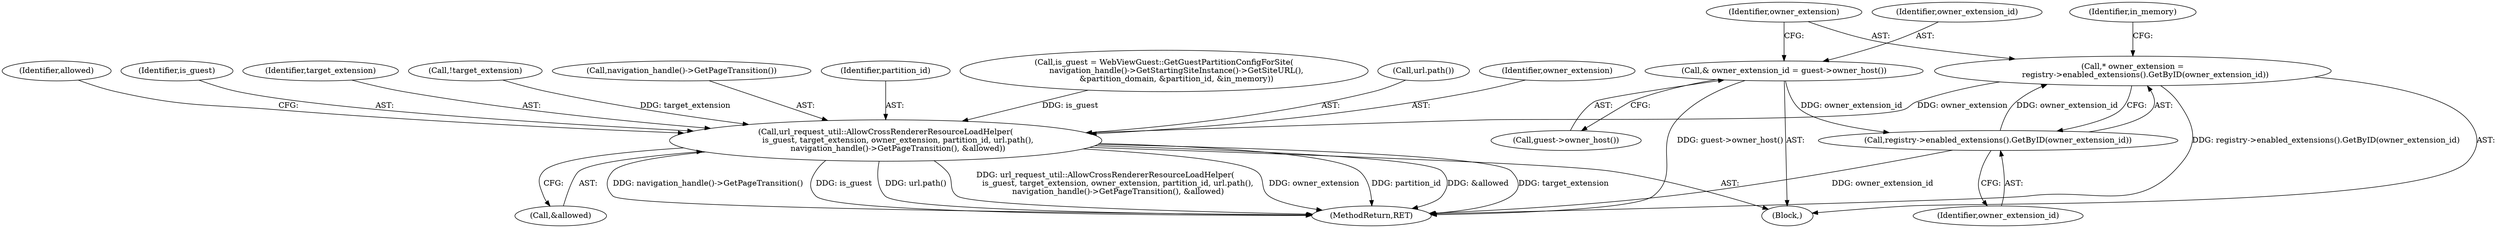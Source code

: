 digraph "0_Chrome_7614790c80996d32a28218f4d1605b0908e9ddf6@pointer" {
"1000231" [label="(Call,* owner_extension =\n          registry->enabled_extensions().GetByID(owner_extension_id))"];
"1000233" [label="(Call,registry->enabled_extensions().GetByID(owner_extension_id))"];
"1000227" [label="(Call,& owner_extension_id = guest->owner_host())"];
"1000256" [label="(Call,url_request_util::AllowCrossRendererResourceLoadHelper(\n          is_guest, target_extension, owner_extension, partition_id, url.path(),\n          navigation_handle()->GetPageTransition(), &allowed))"];
"1000341" [label="(MethodReturn,RET)"];
"1000267" [label="(Identifier,allowed)"];
"1000232" [label="(Identifier,owner_extension)"];
"1000257" [label="(Identifier,is_guest)"];
"1000258" [label="(Identifier,target_extension)"];
"1000239" [label="(Identifier,in_memory)"];
"1000233" [label="(Call,registry->enabled_extensions().GetByID(owner_extension_id))"];
"1000157" [label="(Call,!target_extension)"];
"1000262" [label="(Call,navigation_handle()->GetPageTransition())"];
"1000225" [label="(Block,)"];
"1000260" [label="(Identifier,partition_id)"];
"1000229" [label="(Call,guest->owner_host())"];
"1000242" [label="(Call,is_guest = WebViewGuest::GetGuestPartitionConfigForSite(\n          navigation_handle()->GetStartingSiteInstance()->GetSiteURL(),\n          &partition_domain, &partition_id, &in_memory))"];
"1000231" [label="(Call,* owner_extension =\n          registry->enabled_extensions().GetByID(owner_extension_id))"];
"1000256" [label="(Call,url_request_util::AllowCrossRendererResourceLoadHelper(\n          is_guest, target_extension, owner_extension, partition_id, url.path(),\n          navigation_handle()->GetPageTransition(), &allowed))"];
"1000263" [label="(Call,&allowed)"];
"1000227" [label="(Call,& owner_extension_id = guest->owner_host())"];
"1000228" [label="(Identifier,owner_extension_id)"];
"1000234" [label="(Identifier,owner_extension_id)"];
"1000261" [label="(Call,url.path())"];
"1000259" [label="(Identifier,owner_extension)"];
"1000231" -> "1000225"  [label="AST: "];
"1000231" -> "1000233"  [label="CFG: "];
"1000232" -> "1000231"  [label="AST: "];
"1000233" -> "1000231"  [label="AST: "];
"1000239" -> "1000231"  [label="CFG: "];
"1000231" -> "1000341"  [label="DDG: registry->enabled_extensions().GetByID(owner_extension_id)"];
"1000233" -> "1000231"  [label="DDG: owner_extension_id"];
"1000231" -> "1000256"  [label="DDG: owner_extension"];
"1000233" -> "1000234"  [label="CFG: "];
"1000234" -> "1000233"  [label="AST: "];
"1000233" -> "1000341"  [label="DDG: owner_extension_id"];
"1000227" -> "1000233"  [label="DDG: owner_extension_id"];
"1000227" -> "1000225"  [label="AST: "];
"1000227" -> "1000229"  [label="CFG: "];
"1000228" -> "1000227"  [label="AST: "];
"1000229" -> "1000227"  [label="AST: "];
"1000232" -> "1000227"  [label="CFG: "];
"1000227" -> "1000341"  [label="DDG: guest->owner_host()"];
"1000256" -> "1000225"  [label="AST: "];
"1000256" -> "1000263"  [label="CFG: "];
"1000257" -> "1000256"  [label="AST: "];
"1000258" -> "1000256"  [label="AST: "];
"1000259" -> "1000256"  [label="AST: "];
"1000260" -> "1000256"  [label="AST: "];
"1000261" -> "1000256"  [label="AST: "];
"1000262" -> "1000256"  [label="AST: "];
"1000263" -> "1000256"  [label="AST: "];
"1000267" -> "1000256"  [label="CFG: "];
"1000256" -> "1000341"  [label="DDG: owner_extension"];
"1000256" -> "1000341"  [label="DDG: partition_id"];
"1000256" -> "1000341"  [label="DDG: &allowed"];
"1000256" -> "1000341"  [label="DDG: target_extension"];
"1000256" -> "1000341"  [label="DDG: navigation_handle()->GetPageTransition()"];
"1000256" -> "1000341"  [label="DDG: is_guest"];
"1000256" -> "1000341"  [label="DDG: url.path()"];
"1000256" -> "1000341"  [label="DDG: url_request_util::AllowCrossRendererResourceLoadHelper(\n          is_guest, target_extension, owner_extension, partition_id, url.path(),\n          navigation_handle()->GetPageTransition(), &allowed)"];
"1000242" -> "1000256"  [label="DDG: is_guest"];
"1000157" -> "1000256"  [label="DDG: target_extension"];
}
